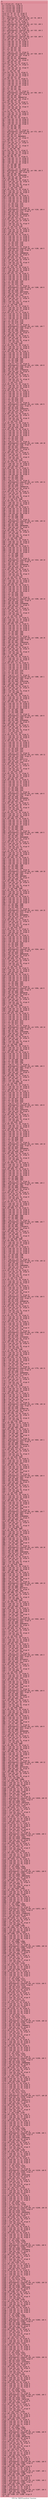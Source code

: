 digraph "CFG for 'MD5Transform' function" {
	label="CFG for 'MD5Transform' function";

	Node0x6000024263a0 [shape=record,color="#b70d28ff", style=filled, fillcolor="#b70d2870" fontname="Courier",label="{2:\l|  %3 = alloca ptr, align 8\l  %4 = alloca ptr, align 8\l  %5 = alloca i64, align 8\l  %6 = alloca i64, align 8\l  %7 = alloca i64, align 8\l  %8 = alloca i64, align 8\l  store ptr %0, ptr %3, align 8\l  store ptr %1, ptr %4, align 8\l  %9 = load ptr, ptr %3, align 8\l  %10 = getelementptr inbounds i64, ptr %9, i64 0\l  %11 = load i64, ptr %10, align 8\l  store i64 %11, ptr %5, align 8\l  %12 = load ptr, ptr %3, align 8\l  %13 = getelementptr inbounds i64, ptr %12, i64 1\l  %14 = load i64, ptr %13, align 8\l  store i64 %14, ptr %6, align 8\l  %15 = load ptr, ptr %3, align 8\l  %16 = getelementptr inbounds i64, ptr %15, i64 2\l  %17 = load i64, ptr %16, align 8\l  store i64 %17, ptr %7, align 8\l  %18 = load ptr, ptr %3, align 8\l  %19 = getelementptr inbounds i64, ptr %18, i64 3\l  %20 = load i64, ptr %19, align 8\l  store i64 %20, ptr %8, align 8\l  %21 = load i64, ptr %8, align 8\l  %22 = load i64, ptr %6, align 8\l  %23 = load i64, ptr %7, align 8\l  %24 = load i64, ptr %8, align 8\l  %25 = xor i64 %23, %24\l  %26 = and i64 %22, %25\l  %27 = xor i64 %21, %26\l  %28 = load ptr, ptr %4, align 8\l  %29 = getelementptr inbounds i64, ptr %28, i64 0\l  %30 = load i64, ptr %29, align 8\l  %31 = add i64 %27, %30\l  %32 = add i64 %31, 3614090360\l  %33 = load i64, ptr %5, align 8\l  %34 = add i64 %33, %32\l  store i64 %34, ptr %5, align 8\l  %35 = load i64, ptr %5, align 8\l  %36 = shl i64 %35, 7\l  %37 = load i64, ptr %5, align 8\l  %38 = lshr i64 %37, 25\l  %39 = or i64 %36, %38\l  store i64 %39, ptr %5, align 8\l  %40 = load i64, ptr %6, align 8\l  %41 = load i64, ptr %5, align 8\l  %42 = add i64 %41, %40\l  store i64 %42, ptr %5, align 8\l  %43 = load i64, ptr %7, align 8\l  %44 = load i64, ptr %5, align 8\l  %45 = load i64, ptr %6, align 8\l  %46 = load i64, ptr %7, align 8\l  %47 = xor i64 %45, %46\l  %48 = and i64 %44, %47\l  %49 = xor i64 %43, %48\l  %50 = load ptr, ptr %4, align 8\l  %51 = getelementptr inbounds i64, ptr %50, i64 1\l  %52 = load i64, ptr %51, align 8\l  %53 = add i64 %49, %52\l  %54 = add i64 %53, 3905402710\l  %55 = load i64, ptr %8, align 8\l  %56 = add i64 %55, %54\l  store i64 %56, ptr %8, align 8\l  %57 = load i64, ptr %8, align 8\l  %58 = shl i64 %57, 12\l  %59 = load i64, ptr %8, align 8\l  %60 = lshr i64 %59, 20\l  %61 = or i64 %58, %60\l  store i64 %61, ptr %8, align 8\l  %62 = load i64, ptr %5, align 8\l  %63 = load i64, ptr %8, align 8\l  %64 = add i64 %63, %62\l  store i64 %64, ptr %8, align 8\l  %65 = load i64, ptr %6, align 8\l  %66 = load i64, ptr %8, align 8\l  %67 = load i64, ptr %5, align 8\l  %68 = load i64, ptr %6, align 8\l  %69 = xor i64 %67, %68\l  %70 = and i64 %66, %69\l  %71 = xor i64 %65, %70\l  %72 = load ptr, ptr %4, align 8\l  %73 = getelementptr inbounds i64, ptr %72, i64 2\l  %74 = load i64, ptr %73, align 8\l  %75 = add i64 %71, %74\l  %76 = add i64 %75, 606105819\l  %77 = load i64, ptr %7, align 8\l  %78 = add i64 %77, %76\l  store i64 %78, ptr %7, align 8\l  %79 = load i64, ptr %7, align 8\l  %80 = shl i64 %79, 17\l  %81 = load i64, ptr %7, align 8\l  %82 = lshr i64 %81, 15\l  %83 = or i64 %80, %82\l  store i64 %83, ptr %7, align 8\l  %84 = load i64, ptr %8, align 8\l  %85 = load i64, ptr %7, align 8\l  %86 = add i64 %85, %84\l  store i64 %86, ptr %7, align 8\l  %87 = load i64, ptr %5, align 8\l  %88 = load i64, ptr %7, align 8\l  %89 = load i64, ptr %8, align 8\l  %90 = load i64, ptr %5, align 8\l  %91 = xor i64 %89, %90\l  %92 = and i64 %88, %91\l  %93 = xor i64 %87, %92\l  %94 = load ptr, ptr %4, align 8\l  %95 = getelementptr inbounds i64, ptr %94, i64 3\l  %96 = load i64, ptr %95, align 8\l  %97 = add i64 %93, %96\l  %98 = add i64 %97, 3250441966\l  %99 = load i64, ptr %6, align 8\l  %100 = add i64 %99, %98\l  store i64 %100, ptr %6, align 8\l  %101 = load i64, ptr %6, align 8\l  %102 = shl i64 %101, 22\l  %103 = load i64, ptr %6, align 8\l  %104 = lshr i64 %103, 10\l  %105 = or i64 %102, %104\l  store i64 %105, ptr %6, align 8\l  %106 = load i64, ptr %7, align 8\l  %107 = load i64, ptr %6, align 8\l  %108 = add i64 %107, %106\l  store i64 %108, ptr %6, align 8\l  %109 = load i64, ptr %8, align 8\l  %110 = load i64, ptr %6, align 8\l  %111 = load i64, ptr %7, align 8\l  %112 = load i64, ptr %8, align 8\l  %113 = xor i64 %111, %112\l  %114 = and i64 %110, %113\l  %115 = xor i64 %109, %114\l  %116 = load ptr, ptr %4, align 8\l  %117 = getelementptr inbounds i64, ptr %116, i64 4\l  %118 = load i64, ptr %117, align 8\l  %119 = add i64 %115, %118\l  %120 = add i64 %119, 4118548399\l  %121 = load i64, ptr %5, align 8\l  %122 = add i64 %121, %120\l  store i64 %122, ptr %5, align 8\l  %123 = load i64, ptr %5, align 8\l  %124 = shl i64 %123, 7\l  %125 = load i64, ptr %5, align 8\l  %126 = lshr i64 %125, 25\l  %127 = or i64 %124, %126\l  store i64 %127, ptr %5, align 8\l  %128 = load i64, ptr %6, align 8\l  %129 = load i64, ptr %5, align 8\l  %130 = add i64 %129, %128\l  store i64 %130, ptr %5, align 8\l  %131 = load i64, ptr %7, align 8\l  %132 = load i64, ptr %5, align 8\l  %133 = load i64, ptr %6, align 8\l  %134 = load i64, ptr %7, align 8\l  %135 = xor i64 %133, %134\l  %136 = and i64 %132, %135\l  %137 = xor i64 %131, %136\l  %138 = load ptr, ptr %4, align 8\l  %139 = getelementptr inbounds i64, ptr %138, i64 5\l  %140 = load i64, ptr %139, align 8\l  %141 = add i64 %137, %140\l  %142 = add i64 %141, 1200080426\l  %143 = load i64, ptr %8, align 8\l  %144 = add i64 %143, %142\l  store i64 %144, ptr %8, align 8\l  %145 = load i64, ptr %8, align 8\l  %146 = shl i64 %145, 12\l  %147 = load i64, ptr %8, align 8\l  %148 = lshr i64 %147, 20\l  %149 = or i64 %146, %148\l  store i64 %149, ptr %8, align 8\l  %150 = load i64, ptr %5, align 8\l  %151 = load i64, ptr %8, align 8\l  %152 = add i64 %151, %150\l  store i64 %152, ptr %8, align 8\l  %153 = load i64, ptr %6, align 8\l  %154 = load i64, ptr %8, align 8\l  %155 = load i64, ptr %5, align 8\l  %156 = load i64, ptr %6, align 8\l  %157 = xor i64 %155, %156\l  %158 = and i64 %154, %157\l  %159 = xor i64 %153, %158\l  %160 = load ptr, ptr %4, align 8\l  %161 = getelementptr inbounds i64, ptr %160, i64 6\l  %162 = load i64, ptr %161, align 8\l  %163 = add i64 %159, %162\l  %164 = add i64 %163, 2821735955\l  %165 = load i64, ptr %7, align 8\l  %166 = add i64 %165, %164\l  store i64 %166, ptr %7, align 8\l  %167 = load i64, ptr %7, align 8\l  %168 = shl i64 %167, 17\l  %169 = load i64, ptr %7, align 8\l  %170 = lshr i64 %169, 15\l  %171 = or i64 %168, %170\l  store i64 %171, ptr %7, align 8\l  %172 = load i64, ptr %8, align 8\l  %173 = load i64, ptr %7, align 8\l  %174 = add i64 %173, %172\l  store i64 %174, ptr %7, align 8\l  %175 = load i64, ptr %5, align 8\l  %176 = load i64, ptr %7, align 8\l  %177 = load i64, ptr %8, align 8\l  %178 = load i64, ptr %5, align 8\l  %179 = xor i64 %177, %178\l  %180 = and i64 %176, %179\l  %181 = xor i64 %175, %180\l  %182 = load ptr, ptr %4, align 8\l  %183 = getelementptr inbounds i64, ptr %182, i64 7\l  %184 = load i64, ptr %183, align 8\l  %185 = add i64 %181, %184\l  %186 = add i64 %185, 4249261313\l  %187 = load i64, ptr %6, align 8\l  %188 = add i64 %187, %186\l  store i64 %188, ptr %6, align 8\l  %189 = load i64, ptr %6, align 8\l  %190 = shl i64 %189, 22\l  %191 = load i64, ptr %6, align 8\l  %192 = lshr i64 %191, 10\l  %193 = or i64 %190, %192\l  store i64 %193, ptr %6, align 8\l  %194 = load i64, ptr %7, align 8\l  %195 = load i64, ptr %6, align 8\l  %196 = add i64 %195, %194\l  store i64 %196, ptr %6, align 8\l  %197 = load i64, ptr %8, align 8\l  %198 = load i64, ptr %6, align 8\l  %199 = load i64, ptr %7, align 8\l  %200 = load i64, ptr %8, align 8\l  %201 = xor i64 %199, %200\l  %202 = and i64 %198, %201\l  %203 = xor i64 %197, %202\l  %204 = load ptr, ptr %4, align 8\l  %205 = getelementptr inbounds i64, ptr %204, i64 8\l  %206 = load i64, ptr %205, align 8\l  %207 = add i64 %203, %206\l  %208 = add i64 %207, 1770035416\l  %209 = load i64, ptr %5, align 8\l  %210 = add i64 %209, %208\l  store i64 %210, ptr %5, align 8\l  %211 = load i64, ptr %5, align 8\l  %212 = shl i64 %211, 7\l  %213 = load i64, ptr %5, align 8\l  %214 = lshr i64 %213, 25\l  %215 = or i64 %212, %214\l  store i64 %215, ptr %5, align 8\l  %216 = load i64, ptr %6, align 8\l  %217 = load i64, ptr %5, align 8\l  %218 = add i64 %217, %216\l  store i64 %218, ptr %5, align 8\l  %219 = load i64, ptr %7, align 8\l  %220 = load i64, ptr %5, align 8\l  %221 = load i64, ptr %6, align 8\l  %222 = load i64, ptr %7, align 8\l  %223 = xor i64 %221, %222\l  %224 = and i64 %220, %223\l  %225 = xor i64 %219, %224\l  %226 = load ptr, ptr %4, align 8\l  %227 = getelementptr inbounds i64, ptr %226, i64 9\l  %228 = load i64, ptr %227, align 8\l  %229 = add i64 %225, %228\l  %230 = add i64 %229, 2336552879\l  %231 = load i64, ptr %8, align 8\l  %232 = add i64 %231, %230\l  store i64 %232, ptr %8, align 8\l  %233 = load i64, ptr %8, align 8\l  %234 = shl i64 %233, 12\l  %235 = load i64, ptr %8, align 8\l  %236 = lshr i64 %235, 20\l  %237 = or i64 %234, %236\l  store i64 %237, ptr %8, align 8\l  %238 = load i64, ptr %5, align 8\l  %239 = load i64, ptr %8, align 8\l  %240 = add i64 %239, %238\l  store i64 %240, ptr %8, align 8\l  %241 = load i64, ptr %6, align 8\l  %242 = load i64, ptr %8, align 8\l  %243 = load i64, ptr %5, align 8\l  %244 = load i64, ptr %6, align 8\l  %245 = xor i64 %243, %244\l  %246 = and i64 %242, %245\l  %247 = xor i64 %241, %246\l  %248 = load ptr, ptr %4, align 8\l  %249 = getelementptr inbounds i64, ptr %248, i64 10\l  %250 = load i64, ptr %249, align 8\l  %251 = add i64 %247, %250\l  %252 = add i64 %251, 4294925233\l  %253 = load i64, ptr %7, align 8\l  %254 = add i64 %253, %252\l  store i64 %254, ptr %7, align 8\l  %255 = load i64, ptr %7, align 8\l  %256 = shl i64 %255, 17\l  %257 = load i64, ptr %7, align 8\l  %258 = lshr i64 %257, 15\l  %259 = or i64 %256, %258\l  store i64 %259, ptr %7, align 8\l  %260 = load i64, ptr %8, align 8\l  %261 = load i64, ptr %7, align 8\l  %262 = add i64 %261, %260\l  store i64 %262, ptr %7, align 8\l  %263 = load i64, ptr %5, align 8\l  %264 = load i64, ptr %7, align 8\l  %265 = load i64, ptr %8, align 8\l  %266 = load i64, ptr %5, align 8\l  %267 = xor i64 %265, %266\l  %268 = and i64 %264, %267\l  %269 = xor i64 %263, %268\l  %270 = load ptr, ptr %4, align 8\l  %271 = getelementptr inbounds i64, ptr %270, i64 11\l  %272 = load i64, ptr %271, align 8\l  %273 = add i64 %269, %272\l  %274 = add i64 %273, 2304563134\l  %275 = load i64, ptr %6, align 8\l  %276 = add i64 %275, %274\l  store i64 %276, ptr %6, align 8\l  %277 = load i64, ptr %6, align 8\l  %278 = shl i64 %277, 22\l  %279 = load i64, ptr %6, align 8\l  %280 = lshr i64 %279, 10\l  %281 = or i64 %278, %280\l  store i64 %281, ptr %6, align 8\l  %282 = load i64, ptr %7, align 8\l  %283 = load i64, ptr %6, align 8\l  %284 = add i64 %283, %282\l  store i64 %284, ptr %6, align 8\l  %285 = load i64, ptr %8, align 8\l  %286 = load i64, ptr %6, align 8\l  %287 = load i64, ptr %7, align 8\l  %288 = load i64, ptr %8, align 8\l  %289 = xor i64 %287, %288\l  %290 = and i64 %286, %289\l  %291 = xor i64 %285, %290\l  %292 = load ptr, ptr %4, align 8\l  %293 = getelementptr inbounds i64, ptr %292, i64 12\l  %294 = load i64, ptr %293, align 8\l  %295 = add i64 %291, %294\l  %296 = add i64 %295, 1804603682\l  %297 = load i64, ptr %5, align 8\l  %298 = add i64 %297, %296\l  store i64 %298, ptr %5, align 8\l  %299 = load i64, ptr %5, align 8\l  %300 = shl i64 %299, 7\l  %301 = load i64, ptr %5, align 8\l  %302 = lshr i64 %301, 25\l  %303 = or i64 %300, %302\l  store i64 %303, ptr %5, align 8\l  %304 = load i64, ptr %6, align 8\l  %305 = load i64, ptr %5, align 8\l  %306 = add i64 %305, %304\l  store i64 %306, ptr %5, align 8\l  %307 = load i64, ptr %7, align 8\l  %308 = load i64, ptr %5, align 8\l  %309 = load i64, ptr %6, align 8\l  %310 = load i64, ptr %7, align 8\l  %311 = xor i64 %309, %310\l  %312 = and i64 %308, %311\l  %313 = xor i64 %307, %312\l  %314 = load ptr, ptr %4, align 8\l  %315 = getelementptr inbounds i64, ptr %314, i64 13\l  %316 = load i64, ptr %315, align 8\l  %317 = add i64 %313, %316\l  %318 = add i64 %317, 4254626195\l  %319 = load i64, ptr %8, align 8\l  %320 = add i64 %319, %318\l  store i64 %320, ptr %8, align 8\l  %321 = load i64, ptr %8, align 8\l  %322 = shl i64 %321, 12\l  %323 = load i64, ptr %8, align 8\l  %324 = lshr i64 %323, 20\l  %325 = or i64 %322, %324\l  store i64 %325, ptr %8, align 8\l  %326 = load i64, ptr %5, align 8\l  %327 = load i64, ptr %8, align 8\l  %328 = add i64 %327, %326\l  store i64 %328, ptr %8, align 8\l  %329 = load i64, ptr %6, align 8\l  %330 = load i64, ptr %8, align 8\l  %331 = load i64, ptr %5, align 8\l  %332 = load i64, ptr %6, align 8\l  %333 = xor i64 %331, %332\l  %334 = and i64 %330, %333\l  %335 = xor i64 %329, %334\l  %336 = load ptr, ptr %4, align 8\l  %337 = getelementptr inbounds i64, ptr %336, i64 14\l  %338 = load i64, ptr %337, align 8\l  %339 = add i64 %335, %338\l  %340 = add i64 %339, 2792965006\l  %341 = load i64, ptr %7, align 8\l  %342 = add i64 %341, %340\l  store i64 %342, ptr %7, align 8\l  %343 = load i64, ptr %7, align 8\l  %344 = shl i64 %343, 17\l  %345 = load i64, ptr %7, align 8\l  %346 = lshr i64 %345, 15\l  %347 = or i64 %344, %346\l  store i64 %347, ptr %7, align 8\l  %348 = load i64, ptr %8, align 8\l  %349 = load i64, ptr %7, align 8\l  %350 = add i64 %349, %348\l  store i64 %350, ptr %7, align 8\l  %351 = load i64, ptr %5, align 8\l  %352 = load i64, ptr %7, align 8\l  %353 = load i64, ptr %8, align 8\l  %354 = load i64, ptr %5, align 8\l  %355 = xor i64 %353, %354\l  %356 = and i64 %352, %355\l  %357 = xor i64 %351, %356\l  %358 = load ptr, ptr %4, align 8\l  %359 = getelementptr inbounds i64, ptr %358, i64 15\l  %360 = load i64, ptr %359, align 8\l  %361 = add i64 %357, %360\l  %362 = add i64 %361, 1236535329\l  %363 = load i64, ptr %6, align 8\l  %364 = add i64 %363, %362\l  store i64 %364, ptr %6, align 8\l  %365 = load i64, ptr %6, align 8\l  %366 = shl i64 %365, 22\l  %367 = load i64, ptr %6, align 8\l  %368 = lshr i64 %367, 10\l  %369 = or i64 %366, %368\l  store i64 %369, ptr %6, align 8\l  %370 = load i64, ptr %7, align 8\l  %371 = load i64, ptr %6, align 8\l  %372 = add i64 %371, %370\l  store i64 %372, ptr %6, align 8\l  %373 = load i64, ptr %7, align 8\l  %374 = load i64, ptr %8, align 8\l  %375 = load i64, ptr %6, align 8\l  %376 = load i64, ptr %7, align 8\l  %377 = xor i64 %375, %376\l  %378 = and i64 %374, %377\l  %379 = xor i64 %373, %378\l  %380 = load ptr, ptr %4, align 8\l  %381 = getelementptr inbounds i64, ptr %380, i64 1\l  %382 = load i64, ptr %381, align 8\l  %383 = add i64 %379, %382\l  %384 = add i64 %383, 4129170786\l  %385 = load i64, ptr %5, align 8\l  %386 = add i64 %385, %384\l  store i64 %386, ptr %5, align 8\l  %387 = load i64, ptr %5, align 8\l  %388 = shl i64 %387, 5\l  %389 = load i64, ptr %5, align 8\l  %390 = lshr i64 %389, 27\l  %391 = or i64 %388, %390\l  store i64 %391, ptr %5, align 8\l  %392 = load i64, ptr %6, align 8\l  %393 = load i64, ptr %5, align 8\l  %394 = add i64 %393, %392\l  store i64 %394, ptr %5, align 8\l  %395 = load i64, ptr %6, align 8\l  %396 = load i64, ptr %7, align 8\l  %397 = load i64, ptr %5, align 8\l  %398 = load i64, ptr %6, align 8\l  %399 = xor i64 %397, %398\l  %400 = and i64 %396, %399\l  %401 = xor i64 %395, %400\l  %402 = load ptr, ptr %4, align 8\l  %403 = getelementptr inbounds i64, ptr %402, i64 6\l  %404 = load i64, ptr %403, align 8\l  %405 = add i64 %401, %404\l  %406 = add i64 %405, 3225465664\l  %407 = load i64, ptr %8, align 8\l  %408 = add i64 %407, %406\l  store i64 %408, ptr %8, align 8\l  %409 = load i64, ptr %8, align 8\l  %410 = shl i64 %409, 9\l  %411 = load i64, ptr %8, align 8\l  %412 = lshr i64 %411, 23\l  %413 = or i64 %410, %412\l  store i64 %413, ptr %8, align 8\l  %414 = load i64, ptr %5, align 8\l  %415 = load i64, ptr %8, align 8\l  %416 = add i64 %415, %414\l  store i64 %416, ptr %8, align 8\l  %417 = load i64, ptr %5, align 8\l  %418 = load i64, ptr %6, align 8\l  %419 = load i64, ptr %8, align 8\l  %420 = load i64, ptr %5, align 8\l  %421 = xor i64 %419, %420\l  %422 = and i64 %418, %421\l  %423 = xor i64 %417, %422\l  %424 = load ptr, ptr %4, align 8\l  %425 = getelementptr inbounds i64, ptr %424, i64 11\l  %426 = load i64, ptr %425, align 8\l  %427 = add i64 %423, %426\l  %428 = add i64 %427, 643717713\l  %429 = load i64, ptr %7, align 8\l  %430 = add i64 %429, %428\l  store i64 %430, ptr %7, align 8\l  %431 = load i64, ptr %7, align 8\l  %432 = shl i64 %431, 14\l  %433 = load i64, ptr %7, align 8\l  %434 = lshr i64 %433, 18\l  %435 = or i64 %432, %434\l  store i64 %435, ptr %7, align 8\l  %436 = load i64, ptr %8, align 8\l  %437 = load i64, ptr %7, align 8\l  %438 = add i64 %437, %436\l  store i64 %438, ptr %7, align 8\l  %439 = load i64, ptr %8, align 8\l  %440 = load i64, ptr %5, align 8\l  %441 = load i64, ptr %7, align 8\l  %442 = load i64, ptr %8, align 8\l  %443 = xor i64 %441, %442\l  %444 = and i64 %440, %443\l  %445 = xor i64 %439, %444\l  %446 = load ptr, ptr %4, align 8\l  %447 = getelementptr inbounds i64, ptr %446, i64 0\l  %448 = load i64, ptr %447, align 8\l  %449 = add i64 %445, %448\l  %450 = add i64 %449, 3921069994\l  %451 = load i64, ptr %6, align 8\l  %452 = add i64 %451, %450\l  store i64 %452, ptr %6, align 8\l  %453 = load i64, ptr %6, align 8\l  %454 = shl i64 %453, 20\l  %455 = load i64, ptr %6, align 8\l  %456 = lshr i64 %455, 12\l  %457 = or i64 %454, %456\l  store i64 %457, ptr %6, align 8\l  %458 = load i64, ptr %7, align 8\l  %459 = load i64, ptr %6, align 8\l  %460 = add i64 %459, %458\l  store i64 %460, ptr %6, align 8\l  %461 = load i64, ptr %7, align 8\l  %462 = load i64, ptr %8, align 8\l  %463 = load i64, ptr %6, align 8\l  %464 = load i64, ptr %7, align 8\l  %465 = xor i64 %463, %464\l  %466 = and i64 %462, %465\l  %467 = xor i64 %461, %466\l  %468 = load ptr, ptr %4, align 8\l  %469 = getelementptr inbounds i64, ptr %468, i64 5\l  %470 = load i64, ptr %469, align 8\l  %471 = add i64 %467, %470\l  %472 = add i64 %471, 3593408605\l  %473 = load i64, ptr %5, align 8\l  %474 = add i64 %473, %472\l  store i64 %474, ptr %5, align 8\l  %475 = load i64, ptr %5, align 8\l  %476 = shl i64 %475, 5\l  %477 = load i64, ptr %5, align 8\l  %478 = lshr i64 %477, 27\l  %479 = or i64 %476, %478\l  store i64 %479, ptr %5, align 8\l  %480 = load i64, ptr %6, align 8\l  %481 = load i64, ptr %5, align 8\l  %482 = add i64 %481, %480\l  store i64 %482, ptr %5, align 8\l  %483 = load i64, ptr %6, align 8\l  %484 = load i64, ptr %7, align 8\l  %485 = load i64, ptr %5, align 8\l  %486 = load i64, ptr %6, align 8\l  %487 = xor i64 %485, %486\l  %488 = and i64 %484, %487\l  %489 = xor i64 %483, %488\l  %490 = load ptr, ptr %4, align 8\l  %491 = getelementptr inbounds i64, ptr %490, i64 10\l  %492 = load i64, ptr %491, align 8\l  %493 = add i64 %489, %492\l  %494 = add i64 %493, 38016083\l  %495 = load i64, ptr %8, align 8\l  %496 = add i64 %495, %494\l  store i64 %496, ptr %8, align 8\l  %497 = load i64, ptr %8, align 8\l  %498 = shl i64 %497, 9\l  %499 = load i64, ptr %8, align 8\l  %500 = lshr i64 %499, 23\l  %501 = or i64 %498, %500\l  store i64 %501, ptr %8, align 8\l  %502 = load i64, ptr %5, align 8\l  %503 = load i64, ptr %8, align 8\l  %504 = add i64 %503, %502\l  store i64 %504, ptr %8, align 8\l  %505 = load i64, ptr %5, align 8\l  %506 = load i64, ptr %6, align 8\l  %507 = load i64, ptr %8, align 8\l  %508 = load i64, ptr %5, align 8\l  %509 = xor i64 %507, %508\l  %510 = and i64 %506, %509\l  %511 = xor i64 %505, %510\l  %512 = load ptr, ptr %4, align 8\l  %513 = getelementptr inbounds i64, ptr %512, i64 15\l  %514 = load i64, ptr %513, align 8\l  %515 = add i64 %511, %514\l  %516 = add i64 %515, 3634488961\l  %517 = load i64, ptr %7, align 8\l  %518 = add i64 %517, %516\l  store i64 %518, ptr %7, align 8\l  %519 = load i64, ptr %7, align 8\l  %520 = shl i64 %519, 14\l  %521 = load i64, ptr %7, align 8\l  %522 = lshr i64 %521, 18\l  %523 = or i64 %520, %522\l  store i64 %523, ptr %7, align 8\l  %524 = load i64, ptr %8, align 8\l  %525 = load i64, ptr %7, align 8\l  %526 = add i64 %525, %524\l  store i64 %526, ptr %7, align 8\l  %527 = load i64, ptr %8, align 8\l  %528 = load i64, ptr %5, align 8\l  %529 = load i64, ptr %7, align 8\l  %530 = load i64, ptr %8, align 8\l  %531 = xor i64 %529, %530\l  %532 = and i64 %528, %531\l  %533 = xor i64 %527, %532\l  %534 = load ptr, ptr %4, align 8\l  %535 = getelementptr inbounds i64, ptr %534, i64 4\l  %536 = load i64, ptr %535, align 8\l  %537 = add i64 %533, %536\l  %538 = add i64 %537, 3889429448\l  %539 = load i64, ptr %6, align 8\l  %540 = add i64 %539, %538\l  store i64 %540, ptr %6, align 8\l  %541 = load i64, ptr %6, align 8\l  %542 = shl i64 %541, 20\l  %543 = load i64, ptr %6, align 8\l  %544 = lshr i64 %543, 12\l  %545 = or i64 %542, %544\l  store i64 %545, ptr %6, align 8\l  %546 = load i64, ptr %7, align 8\l  %547 = load i64, ptr %6, align 8\l  %548 = add i64 %547, %546\l  store i64 %548, ptr %6, align 8\l  %549 = load i64, ptr %7, align 8\l  %550 = load i64, ptr %8, align 8\l  %551 = load i64, ptr %6, align 8\l  %552 = load i64, ptr %7, align 8\l  %553 = xor i64 %551, %552\l  %554 = and i64 %550, %553\l  %555 = xor i64 %549, %554\l  %556 = load ptr, ptr %4, align 8\l  %557 = getelementptr inbounds i64, ptr %556, i64 9\l  %558 = load i64, ptr %557, align 8\l  %559 = add i64 %555, %558\l  %560 = add i64 %559, 568446438\l  %561 = load i64, ptr %5, align 8\l  %562 = add i64 %561, %560\l  store i64 %562, ptr %5, align 8\l  %563 = load i64, ptr %5, align 8\l  %564 = shl i64 %563, 5\l  %565 = load i64, ptr %5, align 8\l  %566 = lshr i64 %565, 27\l  %567 = or i64 %564, %566\l  store i64 %567, ptr %5, align 8\l  %568 = load i64, ptr %6, align 8\l  %569 = load i64, ptr %5, align 8\l  %570 = add i64 %569, %568\l  store i64 %570, ptr %5, align 8\l  %571 = load i64, ptr %6, align 8\l  %572 = load i64, ptr %7, align 8\l  %573 = load i64, ptr %5, align 8\l  %574 = load i64, ptr %6, align 8\l  %575 = xor i64 %573, %574\l  %576 = and i64 %572, %575\l  %577 = xor i64 %571, %576\l  %578 = load ptr, ptr %4, align 8\l  %579 = getelementptr inbounds i64, ptr %578, i64 14\l  %580 = load i64, ptr %579, align 8\l  %581 = add i64 %577, %580\l  %582 = add i64 %581, 3275163606\l  %583 = load i64, ptr %8, align 8\l  %584 = add i64 %583, %582\l  store i64 %584, ptr %8, align 8\l  %585 = load i64, ptr %8, align 8\l  %586 = shl i64 %585, 9\l  %587 = load i64, ptr %8, align 8\l  %588 = lshr i64 %587, 23\l  %589 = or i64 %586, %588\l  store i64 %589, ptr %8, align 8\l  %590 = load i64, ptr %5, align 8\l  %591 = load i64, ptr %8, align 8\l  %592 = add i64 %591, %590\l  store i64 %592, ptr %8, align 8\l  %593 = load i64, ptr %5, align 8\l  %594 = load i64, ptr %6, align 8\l  %595 = load i64, ptr %8, align 8\l  %596 = load i64, ptr %5, align 8\l  %597 = xor i64 %595, %596\l  %598 = and i64 %594, %597\l  %599 = xor i64 %593, %598\l  %600 = load ptr, ptr %4, align 8\l  %601 = getelementptr inbounds i64, ptr %600, i64 3\l  %602 = load i64, ptr %601, align 8\l  %603 = add i64 %599, %602\l  %604 = add i64 %603, 4107603335\l  %605 = load i64, ptr %7, align 8\l  %606 = add i64 %605, %604\l  store i64 %606, ptr %7, align 8\l  %607 = load i64, ptr %7, align 8\l  %608 = shl i64 %607, 14\l  %609 = load i64, ptr %7, align 8\l  %610 = lshr i64 %609, 18\l  %611 = or i64 %608, %610\l  store i64 %611, ptr %7, align 8\l  %612 = load i64, ptr %8, align 8\l  %613 = load i64, ptr %7, align 8\l  %614 = add i64 %613, %612\l  store i64 %614, ptr %7, align 8\l  %615 = load i64, ptr %8, align 8\l  %616 = load i64, ptr %5, align 8\l  %617 = load i64, ptr %7, align 8\l  %618 = load i64, ptr %8, align 8\l  %619 = xor i64 %617, %618\l  %620 = and i64 %616, %619\l  %621 = xor i64 %615, %620\l  %622 = load ptr, ptr %4, align 8\l  %623 = getelementptr inbounds i64, ptr %622, i64 8\l  %624 = load i64, ptr %623, align 8\l  %625 = add i64 %621, %624\l  %626 = add i64 %625, 1163531501\l  %627 = load i64, ptr %6, align 8\l  %628 = add i64 %627, %626\l  store i64 %628, ptr %6, align 8\l  %629 = load i64, ptr %6, align 8\l  %630 = shl i64 %629, 20\l  %631 = load i64, ptr %6, align 8\l  %632 = lshr i64 %631, 12\l  %633 = or i64 %630, %632\l  store i64 %633, ptr %6, align 8\l  %634 = load i64, ptr %7, align 8\l  %635 = load i64, ptr %6, align 8\l  %636 = add i64 %635, %634\l  store i64 %636, ptr %6, align 8\l  %637 = load i64, ptr %7, align 8\l  %638 = load i64, ptr %8, align 8\l  %639 = load i64, ptr %6, align 8\l  %640 = load i64, ptr %7, align 8\l  %641 = xor i64 %639, %640\l  %642 = and i64 %638, %641\l  %643 = xor i64 %637, %642\l  %644 = load ptr, ptr %4, align 8\l  %645 = getelementptr inbounds i64, ptr %644, i64 13\l  %646 = load i64, ptr %645, align 8\l  %647 = add i64 %643, %646\l  %648 = add i64 %647, 2850285829\l  %649 = load i64, ptr %5, align 8\l  %650 = add i64 %649, %648\l  store i64 %650, ptr %5, align 8\l  %651 = load i64, ptr %5, align 8\l  %652 = shl i64 %651, 5\l  %653 = load i64, ptr %5, align 8\l  %654 = lshr i64 %653, 27\l  %655 = or i64 %652, %654\l  store i64 %655, ptr %5, align 8\l  %656 = load i64, ptr %6, align 8\l  %657 = load i64, ptr %5, align 8\l  %658 = add i64 %657, %656\l  store i64 %658, ptr %5, align 8\l  %659 = load i64, ptr %6, align 8\l  %660 = load i64, ptr %7, align 8\l  %661 = load i64, ptr %5, align 8\l  %662 = load i64, ptr %6, align 8\l  %663 = xor i64 %661, %662\l  %664 = and i64 %660, %663\l  %665 = xor i64 %659, %664\l  %666 = load ptr, ptr %4, align 8\l  %667 = getelementptr inbounds i64, ptr %666, i64 2\l  %668 = load i64, ptr %667, align 8\l  %669 = add i64 %665, %668\l  %670 = add i64 %669, 4243563512\l  %671 = load i64, ptr %8, align 8\l  %672 = add i64 %671, %670\l  store i64 %672, ptr %8, align 8\l  %673 = load i64, ptr %8, align 8\l  %674 = shl i64 %673, 9\l  %675 = load i64, ptr %8, align 8\l  %676 = lshr i64 %675, 23\l  %677 = or i64 %674, %676\l  store i64 %677, ptr %8, align 8\l  %678 = load i64, ptr %5, align 8\l  %679 = load i64, ptr %8, align 8\l  %680 = add i64 %679, %678\l  store i64 %680, ptr %8, align 8\l  %681 = load i64, ptr %5, align 8\l  %682 = load i64, ptr %6, align 8\l  %683 = load i64, ptr %8, align 8\l  %684 = load i64, ptr %5, align 8\l  %685 = xor i64 %683, %684\l  %686 = and i64 %682, %685\l  %687 = xor i64 %681, %686\l  %688 = load ptr, ptr %4, align 8\l  %689 = getelementptr inbounds i64, ptr %688, i64 7\l  %690 = load i64, ptr %689, align 8\l  %691 = add i64 %687, %690\l  %692 = add i64 %691, 1735328473\l  %693 = load i64, ptr %7, align 8\l  %694 = add i64 %693, %692\l  store i64 %694, ptr %7, align 8\l  %695 = load i64, ptr %7, align 8\l  %696 = shl i64 %695, 14\l  %697 = load i64, ptr %7, align 8\l  %698 = lshr i64 %697, 18\l  %699 = or i64 %696, %698\l  store i64 %699, ptr %7, align 8\l  %700 = load i64, ptr %8, align 8\l  %701 = load i64, ptr %7, align 8\l  %702 = add i64 %701, %700\l  store i64 %702, ptr %7, align 8\l  %703 = load i64, ptr %8, align 8\l  %704 = load i64, ptr %5, align 8\l  %705 = load i64, ptr %7, align 8\l  %706 = load i64, ptr %8, align 8\l  %707 = xor i64 %705, %706\l  %708 = and i64 %704, %707\l  %709 = xor i64 %703, %708\l  %710 = load ptr, ptr %4, align 8\l  %711 = getelementptr inbounds i64, ptr %710, i64 12\l  %712 = load i64, ptr %711, align 8\l  %713 = add i64 %709, %712\l  %714 = add i64 %713, 2368359562\l  %715 = load i64, ptr %6, align 8\l  %716 = add i64 %715, %714\l  store i64 %716, ptr %6, align 8\l  %717 = load i64, ptr %6, align 8\l  %718 = shl i64 %717, 20\l  %719 = load i64, ptr %6, align 8\l  %720 = lshr i64 %719, 12\l  %721 = or i64 %718, %720\l  store i64 %721, ptr %6, align 8\l  %722 = load i64, ptr %7, align 8\l  %723 = load i64, ptr %6, align 8\l  %724 = add i64 %723, %722\l  store i64 %724, ptr %6, align 8\l  %725 = load i64, ptr %6, align 8\l  %726 = load i64, ptr %7, align 8\l  %727 = xor i64 %725, %726\l  %728 = load i64, ptr %8, align 8\l  %729 = xor i64 %727, %728\l  %730 = load ptr, ptr %4, align 8\l  %731 = getelementptr inbounds i64, ptr %730, i64 5\l  %732 = load i64, ptr %731, align 8\l  %733 = add i64 %729, %732\l  %734 = add i64 %733, 4294588738\l  %735 = load i64, ptr %5, align 8\l  %736 = add i64 %735, %734\l  store i64 %736, ptr %5, align 8\l  %737 = load i64, ptr %5, align 8\l  %738 = shl i64 %737, 4\l  %739 = load i64, ptr %5, align 8\l  %740 = lshr i64 %739, 28\l  %741 = or i64 %738, %740\l  store i64 %741, ptr %5, align 8\l  %742 = load i64, ptr %6, align 8\l  %743 = load i64, ptr %5, align 8\l  %744 = add i64 %743, %742\l  store i64 %744, ptr %5, align 8\l  %745 = load i64, ptr %5, align 8\l  %746 = load i64, ptr %6, align 8\l  %747 = xor i64 %745, %746\l  %748 = load i64, ptr %7, align 8\l  %749 = xor i64 %747, %748\l  %750 = load ptr, ptr %4, align 8\l  %751 = getelementptr inbounds i64, ptr %750, i64 8\l  %752 = load i64, ptr %751, align 8\l  %753 = add i64 %749, %752\l  %754 = add i64 %753, 2272392833\l  %755 = load i64, ptr %8, align 8\l  %756 = add i64 %755, %754\l  store i64 %756, ptr %8, align 8\l  %757 = load i64, ptr %8, align 8\l  %758 = shl i64 %757, 11\l  %759 = load i64, ptr %8, align 8\l  %760 = lshr i64 %759, 21\l  %761 = or i64 %758, %760\l  store i64 %761, ptr %8, align 8\l  %762 = load i64, ptr %5, align 8\l  %763 = load i64, ptr %8, align 8\l  %764 = add i64 %763, %762\l  store i64 %764, ptr %8, align 8\l  %765 = load i64, ptr %8, align 8\l  %766 = load i64, ptr %5, align 8\l  %767 = xor i64 %765, %766\l  %768 = load i64, ptr %6, align 8\l  %769 = xor i64 %767, %768\l  %770 = load ptr, ptr %4, align 8\l  %771 = getelementptr inbounds i64, ptr %770, i64 11\l  %772 = load i64, ptr %771, align 8\l  %773 = add i64 %769, %772\l  %774 = add i64 %773, 1839030562\l  %775 = load i64, ptr %7, align 8\l  %776 = add i64 %775, %774\l  store i64 %776, ptr %7, align 8\l  %777 = load i64, ptr %7, align 8\l  %778 = shl i64 %777, 16\l  %779 = load i64, ptr %7, align 8\l  %780 = lshr i64 %779, 16\l  %781 = or i64 %778, %780\l  store i64 %781, ptr %7, align 8\l  %782 = load i64, ptr %8, align 8\l  %783 = load i64, ptr %7, align 8\l  %784 = add i64 %783, %782\l  store i64 %784, ptr %7, align 8\l  %785 = load i64, ptr %7, align 8\l  %786 = load i64, ptr %8, align 8\l  %787 = xor i64 %785, %786\l  %788 = load i64, ptr %5, align 8\l  %789 = xor i64 %787, %788\l  %790 = load ptr, ptr %4, align 8\l  %791 = getelementptr inbounds i64, ptr %790, i64 14\l  %792 = load i64, ptr %791, align 8\l  %793 = add i64 %789, %792\l  %794 = add i64 %793, 4259657740\l  %795 = load i64, ptr %6, align 8\l  %796 = add i64 %795, %794\l  store i64 %796, ptr %6, align 8\l  %797 = load i64, ptr %6, align 8\l  %798 = shl i64 %797, 23\l  %799 = load i64, ptr %6, align 8\l  %800 = lshr i64 %799, 9\l  %801 = or i64 %798, %800\l  store i64 %801, ptr %6, align 8\l  %802 = load i64, ptr %7, align 8\l  %803 = load i64, ptr %6, align 8\l  %804 = add i64 %803, %802\l  store i64 %804, ptr %6, align 8\l  %805 = load i64, ptr %6, align 8\l  %806 = load i64, ptr %7, align 8\l  %807 = xor i64 %805, %806\l  %808 = load i64, ptr %8, align 8\l  %809 = xor i64 %807, %808\l  %810 = load ptr, ptr %4, align 8\l  %811 = getelementptr inbounds i64, ptr %810, i64 1\l  %812 = load i64, ptr %811, align 8\l  %813 = add i64 %809, %812\l  %814 = add i64 %813, 2763975236\l  %815 = load i64, ptr %5, align 8\l  %816 = add i64 %815, %814\l  store i64 %816, ptr %5, align 8\l  %817 = load i64, ptr %5, align 8\l  %818 = shl i64 %817, 4\l  %819 = load i64, ptr %5, align 8\l  %820 = lshr i64 %819, 28\l  %821 = or i64 %818, %820\l  store i64 %821, ptr %5, align 8\l  %822 = load i64, ptr %6, align 8\l  %823 = load i64, ptr %5, align 8\l  %824 = add i64 %823, %822\l  store i64 %824, ptr %5, align 8\l  %825 = load i64, ptr %5, align 8\l  %826 = load i64, ptr %6, align 8\l  %827 = xor i64 %825, %826\l  %828 = load i64, ptr %7, align 8\l  %829 = xor i64 %827, %828\l  %830 = load ptr, ptr %4, align 8\l  %831 = getelementptr inbounds i64, ptr %830, i64 4\l  %832 = load i64, ptr %831, align 8\l  %833 = add i64 %829, %832\l  %834 = add i64 %833, 1272893353\l  %835 = load i64, ptr %8, align 8\l  %836 = add i64 %835, %834\l  store i64 %836, ptr %8, align 8\l  %837 = load i64, ptr %8, align 8\l  %838 = shl i64 %837, 11\l  %839 = load i64, ptr %8, align 8\l  %840 = lshr i64 %839, 21\l  %841 = or i64 %838, %840\l  store i64 %841, ptr %8, align 8\l  %842 = load i64, ptr %5, align 8\l  %843 = load i64, ptr %8, align 8\l  %844 = add i64 %843, %842\l  store i64 %844, ptr %8, align 8\l  %845 = load i64, ptr %8, align 8\l  %846 = load i64, ptr %5, align 8\l  %847 = xor i64 %845, %846\l  %848 = load i64, ptr %6, align 8\l  %849 = xor i64 %847, %848\l  %850 = load ptr, ptr %4, align 8\l  %851 = getelementptr inbounds i64, ptr %850, i64 7\l  %852 = load i64, ptr %851, align 8\l  %853 = add i64 %849, %852\l  %854 = add i64 %853, 4139469664\l  %855 = load i64, ptr %7, align 8\l  %856 = add i64 %855, %854\l  store i64 %856, ptr %7, align 8\l  %857 = load i64, ptr %7, align 8\l  %858 = shl i64 %857, 16\l  %859 = load i64, ptr %7, align 8\l  %860 = lshr i64 %859, 16\l  %861 = or i64 %858, %860\l  store i64 %861, ptr %7, align 8\l  %862 = load i64, ptr %8, align 8\l  %863 = load i64, ptr %7, align 8\l  %864 = add i64 %863, %862\l  store i64 %864, ptr %7, align 8\l  %865 = load i64, ptr %7, align 8\l  %866 = load i64, ptr %8, align 8\l  %867 = xor i64 %865, %866\l  %868 = load i64, ptr %5, align 8\l  %869 = xor i64 %867, %868\l  %870 = load ptr, ptr %4, align 8\l  %871 = getelementptr inbounds i64, ptr %870, i64 10\l  %872 = load i64, ptr %871, align 8\l  %873 = add i64 %869, %872\l  %874 = add i64 %873, 3200236656\l  %875 = load i64, ptr %6, align 8\l  %876 = add i64 %875, %874\l  store i64 %876, ptr %6, align 8\l  %877 = load i64, ptr %6, align 8\l  %878 = shl i64 %877, 23\l  %879 = load i64, ptr %6, align 8\l  %880 = lshr i64 %879, 9\l  %881 = or i64 %878, %880\l  store i64 %881, ptr %6, align 8\l  %882 = load i64, ptr %7, align 8\l  %883 = load i64, ptr %6, align 8\l  %884 = add i64 %883, %882\l  store i64 %884, ptr %6, align 8\l  %885 = load i64, ptr %6, align 8\l  %886 = load i64, ptr %7, align 8\l  %887 = xor i64 %885, %886\l  %888 = load i64, ptr %8, align 8\l  %889 = xor i64 %887, %888\l  %890 = load ptr, ptr %4, align 8\l  %891 = getelementptr inbounds i64, ptr %890, i64 13\l  %892 = load i64, ptr %891, align 8\l  %893 = add i64 %889, %892\l  %894 = add i64 %893, 681279174\l  %895 = load i64, ptr %5, align 8\l  %896 = add i64 %895, %894\l  store i64 %896, ptr %5, align 8\l  %897 = load i64, ptr %5, align 8\l  %898 = shl i64 %897, 4\l  %899 = load i64, ptr %5, align 8\l  %900 = lshr i64 %899, 28\l  %901 = or i64 %898, %900\l  store i64 %901, ptr %5, align 8\l  %902 = load i64, ptr %6, align 8\l  %903 = load i64, ptr %5, align 8\l  %904 = add i64 %903, %902\l  store i64 %904, ptr %5, align 8\l  %905 = load i64, ptr %5, align 8\l  %906 = load i64, ptr %6, align 8\l  %907 = xor i64 %905, %906\l  %908 = load i64, ptr %7, align 8\l  %909 = xor i64 %907, %908\l  %910 = load ptr, ptr %4, align 8\l  %911 = getelementptr inbounds i64, ptr %910, i64 0\l  %912 = load i64, ptr %911, align 8\l  %913 = add i64 %909, %912\l  %914 = add i64 %913, 3936430074\l  %915 = load i64, ptr %8, align 8\l  %916 = add i64 %915, %914\l  store i64 %916, ptr %8, align 8\l  %917 = load i64, ptr %8, align 8\l  %918 = shl i64 %917, 11\l  %919 = load i64, ptr %8, align 8\l  %920 = lshr i64 %919, 21\l  %921 = or i64 %918, %920\l  store i64 %921, ptr %8, align 8\l  %922 = load i64, ptr %5, align 8\l  %923 = load i64, ptr %8, align 8\l  %924 = add i64 %923, %922\l  store i64 %924, ptr %8, align 8\l  %925 = load i64, ptr %8, align 8\l  %926 = load i64, ptr %5, align 8\l  %927 = xor i64 %925, %926\l  %928 = load i64, ptr %6, align 8\l  %929 = xor i64 %927, %928\l  %930 = load ptr, ptr %4, align 8\l  %931 = getelementptr inbounds i64, ptr %930, i64 3\l  %932 = load i64, ptr %931, align 8\l  %933 = add i64 %929, %932\l  %934 = add i64 %933, 3572445317\l  %935 = load i64, ptr %7, align 8\l  %936 = add i64 %935, %934\l  store i64 %936, ptr %7, align 8\l  %937 = load i64, ptr %7, align 8\l  %938 = shl i64 %937, 16\l  %939 = load i64, ptr %7, align 8\l  %940 = lshr i64 %939, 16\l  %941 = or i64 %938, %940\l  store i64 %941, ptr %7, align 8\l  %942 = load i64, ptr %8, align 8\l  %943 = load i64, ptr %7, align 8\l  %944 = add i64 %943, %942\l  store i64 %944, ptr %7, align 8\l  %945 = load i64, ptr %7, align 8\l  %946 = load i64, ptr %8, align 8\l  %947 = xor i64 %945, %946\l  %948 = load i64, ptr %5, align 8\l  %949 = xor i64 %947, %948\l  %950 = load ptr, ptr %4, align 8\l  %951 = getelementptr inbounds i64, ptr %950, i64 6\l  %952 = load i64, ptr %951, align 8\l  %953 = add i64 %949, %952\l  %954 = add i64 %953, 76029189\l  %955 = load i64, ptr %6, align 8\l  %956 = add i64 %955, %954\l  store i64 %956, ptr %6, align 8\l  %957 = load i64, ptr %6, align 8\l  %958 = shl i64 %957, 23\l  %959 = load i64, ptr %6, align 8\l  %960 = lshr i64 %959, 9\l  %961 = or i64 %958, %960\l  store i64 %961, ptr %6, align 8\l  %962 = load i64, ptr %7, align 8\l  %963 = load i64, ptr %6, align 8\l  %964 = add i64 %963, %962\l  store i64 %964, ptr %6, align 8\l  %965 = load i64, ptr %6, align 8\l  %966 = load i64, ptr %7, align 8\l  %967 = xor i64 %965, %966\l  %968 = load i64, ptr %8, align 8\l  %969 = xor i64 %967, %968\l  %970 = load ptr, ptr %4, align 8\l  %971 = getelementptr inbounds i64, ptr %970, i64 9\l  %972 = load i64, ptr %971, align 8\l  %973 = add i64 %969, %972\l  %974 = add i64 %973, 3654602809\l  %975 = load i64, ptr %5, align 8\l  %976 = add i64 %975, %974\l  store i64 %976, ptr %5, align 8\l  %977 = load i64, ptr %5, align 8\l  %978 = shl i64 %977, 4\l  %979 = load i64, ptr %5, align 8\l  %980 = lshr i64 %979, 28\l  %981 = or i64 %978, %980\l  store i64 %981, ptr %5, align 8\l  %982 = load i64, ptr %6, align 8\l  %983 = load i64, ptr %5, align 8\l  %984 = add i64 %983, %982\l  store i64 %984, ptr %5, align 8\l  %985 = load i64, ptr %5, align 8\l  %986 = load i64, ptr %6, align 8\l  %987 = xor i64 %985, %986\l  %988 = load i64, ptr %7, align 8\l  %989 = xor i64 %987, %988\l  %990 = load ptr, ptr %4, align 8\l  %991 = getelementptr inbounds i64, ptr %990, i64 12\l  %992 = load i64, ptr %991, align 8\l  %993 = add i64 %989, %992\l  %994 = add i64 %993, 3873151461\l  %995 = load i64, ptr %8, align 8\l  %996 = add i64 %995, %994\l  store i64 %996, ptr %8, align 8\l  %997 = load i64, ptr %8, align 8\l  %998 = shl i64 %997, 11\l  %999 = load i64, ptr %8, align 8\l  %1000 = lshr i64 %999, 21\l  %1001 = or i64 %998, %1000\l  store i64 %1001, ptr %8, align 8\l  %1002 = load i64, ptr %5, align 8\l  %1003 = load i64, ptr %8, align 8\l  %1004 = add i64 %1003, %1002\l  store i64 %1004, ptr %8, align 8\l  %1005 = load i64, ptr %8, align 8\l  %1006 = load i64, ptr %5, align 8\l  %1007 = xor i64 %1005, %1006\l  %1008 = load i64, ptr %6, align 8\l  %1009 = xor i64 %1007, %1008\l  %1010 = load ptr, ptr %4, align 8\l  %1011 = getelementptr inbounds i64, ptr %1010, i64 15\l  %1012 = load i64, ptr %1011, align 8\l  %1013 = add i64 %1009, %1012\l  %1014 = add i64 %1013, 530742520\l  %1015 = load i64, ptr %7, align 8\l  %1016 = add i64 %1015, %1014\l  store i64 %1016, ptr %7, align 8\l  %1017 = load i64, ptr %7, align 8\l  %1018 = shl i64 %1017, 16\l  %1019 = load i64, ptr %7, align 8\l  %1020 = lshr i64 %1019, 16\l  %1021 = or i64 %1018, %1020\l  store i64 %1021, ptr %7, align 8\l  %1022 = load i64, ptr %8, align 8\l  %1023 = load i64, ptr %7, align 8\l  %1024 = add i64 %1023, %1022\l  store i64 %1024, ptr %7, align 8\l  %1025 = load i64, ptr %7, align 8\l  %1026 = load i64, ptr %8, align 8\l  %1027 = xor i64 %1025, %1026\l  %1028 = load i64, ptr %5, align 8\l  %1029 = xor i64 %1027, %1028\l  %1030 = load ptr, ptr %4, align 8\l  %1031 = getelementptr inbounds i64, ptr %1030, i64 2\l  %1032 = load i64, ptr %1031, align 8\l  %1033 = add i64 %1029, %1032\l  %1034 = add i64 %1033, 3299628645\l  %1035 = load i64, ptr %6, align 8\l  %1036 = add i64 %1035, %1034\l  store i64 %1036, ptr %6, align 8\l  %1037 = load i64, ptr %6, align 8\l  %1038 = shl i64 %1037, 23\l  %1039 = load i64, ptr %6, align 8\l  %1040 = lshr i64 %1039, 9\l  %1041 = or i64 %1038, %1040\l  store i64 %1041, ptr %6, align 8\l  %1042 = load i64, ptr %7, align 8\l  %1043 = load i64, ptr %6, align 8\l  %1044 = add i64 %1043, %1042\l  store i64 %1044, ptr %6, align 8\l  %1045 = load i64, ptr %7, align 8\l  %1046 = load i64, ptr %6, align 8\l  %1047 = load i64, ptr %8, align 8\l  %1048 = xor i64 %1047, -1\l  %1049 = or i64 %1046, %1048\l  %1050 = xor i64 %1045, %1049\l  %1051 = load ptr, ptr %4, align 8\l  %1052 = getelementptr inbounds i64, ptr %1051, i64 0\l  %1053 = load i64, ptr %1052, align 8\l  %1054 = add i64 %1050, %1053\l  %1055 = add i64 %1054, 4096336452\l  %1056 = load i64, ptr %5, align 8\l  %1057 = add i64 %1056, %1055\l  store i64 %1057, ptr %5, align 8\l  %1058 = load i64, ptr %5, align 8\l  %1059 = shl i64 %1058, 6\l  %1060 = load i64, ptr %5, align 8\l  %1061 = lshr i64 %1060, 26\l  %1062 = or i64 %1059, %1061\l  store i64 %1062, ptr %5, align 8\l  %1063 = load i64, ptr %6, align 8\l  %1064 = load i64, ptr %5, align 8\l  %1065 = add i64 %1064, %1063\l  store i64 %1065, ptr %5, align 8\l  %1066 = load i64, ptr %6, align 8\l  %1067 = load i64, ptr %5, align 8\l  %1068 = load i64, ptr %7, align 8\l  %1069 = xor i64 %1068, -1\l  %1070 = or i64 %1067, %1069\l  %1071 = xor i64 %1066, %1070\l  %1072 = load ptr, ptr %4, align 8\l  %1073 = getelementptr inbounds i64, ptr %1072, i64 7\l  %1074 = load i64, ptr %1073, align 8\l  %1075 = add i64 %1071, %1074\l  %1076 = add i64 %1075, 1126891415\l  %1077 = load i64, ptr %8, align 8\l  %1078 = add i64 %1077, %1076\l  store i64 %1078, ptr %8, align 8\l  %1079 = load i64, ptr %8, align 8\l  %1080 = shl i64 %1079, 10\l  %1081 = load i64, ptr %8, align 8\l  %1082 = lshr i64 %1081, 22\l  %1083 = or i64 %1080, %1082\l  store i64 %1083, ptr %8, align 8\l  %1084 = load i64, ptr %5, align 8\l  %1085 = load i64, ptr %8, align 8\l  %1086 = add i64 %1085, %1084\l  store i64 %1086, ptr %8, align 8\l  %1087 = load i64, ptr %5, align 8\l  %1088 = load i64, ptr %8, align 8\l  %1089 = load i64, ptr %6, align 8\l  %1090 = xor i64 %1089, -1\l  %1091 = or i64 %1088, %1090\l  %1092 = xor i64 %1087, %1091\l  %1093 = load ptr, ptr %4, align 8\l  %1094 = getelementptr inbounds i64, ptr %1093, i64 14\l  %1095 = load i64, ptr %1094, align 8\l  %1096 = add i64 %1092, %1095\l  %1097 = add i64 %1096, 2878612391\l  %1098 = load i64, ptr %7, align 8\l  %1099 = add i64 %1098, %1097\l  store i64 %1099, ptr %7, align 8\l  %1100 = load i64, ptr %7, align 8\l  %1101 = shl i64 %1100, 15\l  %1102 = load i64, ptr %7, align 8\l  %1103 = lshr i64 %1102, 17\l  %1104 = or i64 %1101, %1103\l  store i64 %1104, ptr %7, align 8\l  %1105 = load i64, ptr %8, align 8\l  %1106 = load i64, ptr %7, align 8\l  %1107 = add i64 %1106, %1105\l  store i64 %1107, ptr %7, align 8\l  %1108 = load i64, ptr %8, align 8\l  %1109 = load i64, ptr %7, align 8\l  %1110 = load i64, ptr %5, align 8\l  %1111 = xor i64 %1110, -1\l  %1112 = or i64 %1109, %1111\l  %1113 = xor i64 %1108, %1112\l  %1114 = load ptr, ptr %4, align 8\l  %1115 = getelementptr inbounds i64, ptr %1114, i64 5\l  %1116 = load i64, ptr %1115, align 8\l  %1117 = add i64 %1113, %1116\l  %1118 = add i64 %1117, 4237533241\l  %1119 = load i64, ptr %6, align 8\l  %1120 = add i64 %1119, %1118\l  store i64 %1120, ptr %6, align 8\l  %1121 = load i64, ptr %6, align 8\l  %1122 = shl i64 %1121, 21\l  %1123 = load i64, ptr %6, align 8\l  %1124 = lshr i64 %1123, 11\l  %1125 = or i64 %1122, %1124\l  store i64 %1125, ptr %6, align 8\l  %1126 = load i64, ptr %7, align 8\l  %1127 = load i64, ptr %6, align 8\l  %1128 = add i64 %1127, %1126\l  store i64 %1128, ptr %6, align 8\l  %1129 = load i64, ptr %7, align 8\l  %1130 = load i64, ptr %6, align 8\l  %1131 = load i64, ptr %8, align 8\l  %1132 = xor i64 %1131, -1\l  %1133 = or i64 %1130, %1132\l  %1134 = xor i64 %1129, %1133\l  %1135 = load ptr, ptr %4, align 8\l  %1136 = getelementptr inbounds i64, ptr %1135, i64 12\l  %1137 = load i64, ptr %1136, align 8\l  %1138 = add i64 %1134, %1137\l  %1139 = add i64 %1138, 1700485571\l  %1140 = load i64, ptr %5, align 8\l  %1141 = add i64 %1140, %1139\l  store i64 %1141, ptr %5, align 8\l  %1142 = load i64, ptr %5, align 8\l  %1143 = shl i64 %1142, 6\l  %1144 = load i64, ptr %5, align 8\l  %1145 = lshr i64 %1144, 26\l  %1146 = or i64 %1143, %1145\l  store i64 %1146, ptr %5, align 8\l  %1147 = load i64, ptr %6, align 8\l  %1148 = load i64, ptr %5, align 8\l  %1149 = add i64 %1148, %1147\l  store i64 %1149, ptr %5, align 8\l  %1150 = load i64, ptr %6, align 8\l  %1151 = load i64, ptr %5, align 8\l  %1152 = load i64, ptr %7, align 8\l  %1153 = xor i64 %1152, -1\l  %1154 = or i64 %1151, %1153\l  %1155 = xor i64 %1150, %1154\l  %1156 = load ptr, ptr %4, align 8\l  %1157 = getelementptr inbounds i64, ptr %1156, i64 3\l  %1158 = load i64, ptr %1157, align 8\l  %1159 = add i64 %1155, %1158\l  %1160 = add i64 %1159, 2399980690\l  %1161 = load i64, ptr %8, align 8\l  %1162 = add i64 %1161, %1160\l  store i64 %1162, ptr %8, align 8\l  %1163 = load i64, ptr %8, align 8\l  %1164 = shl i64 %1163, 10\l  %1165 = load i64, ptr %8, align 8\l  %1166 = lshr i64 %1165, 22\l  %1167 = or i64 %1164, %1166\l  store i64 %1167, ptr %8, align 8\l  %1168 = load i64, ptr %5, align 8\l  %1169 = load i64, ptr %8, align 8\l  %1170 = add i64 %1169, %1168\l  store i64 %1170, ptr %8, align 8\l  %1171 = load i64, ptr %5, align 8\l  %1172 = load i64, ptr %8, align 8\l  %1173 = load i64, ptr %6, align 8\l  %1174 = xor i64 %1173, -1\l  %1175 = or i64 %1172, %1174\l  %1176 = xor i64 %1171, %1175\l  %1177 = load ptr, ptr %4, align 8\l  %1178 = getelementptr inbounds i64, ptr %1177, i64 10\l  %1179 = load i64, ptr %1178, align 8\l  %1180 = add i64 %1176, %1179\l  %1181 = add i64 %1180, 4293915773\l  %1182 = load i64, ptr %7, align 8\l  %1183 = add i64 %1182, %1181\l  store i64 %1183, ptr %7, align 8\l  %1184 = load i64, ptr %7, align 8\l  %1185 = shl i64 %1184, 15\l  %1186 = load i64, ptr %7, align 8\l  %1187 = lshr i64 %1186, 17\l  %1188 = or i64 %1185, %1187\l  store i64 %1188, ptr %7, align 8\l  %1189 = load i64, ptr %8, align 8\l  %1190 = load i64, ptr %7, align 8\l  %1191 = add i64 %1190, %1189\l  store i64 %1191, ptr %7, align 8\l  %1192 = load i64, ptr %8, align 8\l  %1193 = load i64, ptr %7, align 8\l  %1194 = load i64, ptr %5, align 8\l  %1195 = xor i64 %1194, -1\l  %1196 = or i64 %1193, %1195\l  %1197 = xor i64 %1192, %1196\l  %1198 = load ptr, ptr %4, align 8\l  %1199 = getelementptr inbounds i64, ptr %1198, i64 1\l  %1200 = load i64, ptr %1199, align 8\l  %1201 = add i64 %1197, %1200\l  %1202 = add i64 %1201, 2240044497\l  %1203 = load i64, ptr %6, align 8\l  %1204 = add i64 %1203, %1202\l  store i64 %1204, ptr %6, align 8\l  %1205 = load i64, ptr %6, align 8\l  %1206 = shl i64 %1205, 21\l  %1207 = load i64, ptr %6, align 8\l  %1208 = lshr i64 %1207, 11\l  %1209 = or i64 %1206, %1208\l  store i64 %1209, ptr %6, align 8\l  %1210 = load i64, ptr %7, align 8\l  %1211 = load i64, ptr %6, align 8\l  %1212 = add i64 %1211, %1210\l  store i64 %1212, ptr %6, align 8\l  %1213 = load i64, ptr %7, align 8\l  %1214 = load i64, ptr %6, align 8\l  %1215 = load i64, ptr %8, align 8\l  %1216 = xor i64 %1215, -1\l  %1217 = or i64 %1214, %1216\l  %1218 = xor i64 %1213, %1217\l  %1219 = load ptr, ptr %4, align 8\l  %1220 = getelementptr inbounds i64, ptr %1219, i64 8\l  %1221 = load i64, ptr %1220, align 8\l  %1222 = add i64 %1218, %1221\l  %1223 = add i64 %1222, 1873313359\l  %1224 = load i64, ptr %5, align 8\l  %1225 = add i64 %1224, %1223\l  store i64 %1225, ptr %5, align 8\l  %1226 = load i64, ptr %5, align 8\l  %1227 = shl i64 %1226, 6\l  %1228 = load i64, ptr %5, align 8\l  %1229 = lshr i64 %1228, 26\l  %1230 = or i64 %1227, %1229\l  store i64 %1230, ptr %5, align 8\l  %1231 = load i64, ptr %6, align 8\l  %1232 = load i64, ptr %5, align 8\l  %1233 = add i64 %1232, %1231\l  store i64 %1233, ptr %5, align 8\l  %1234 = load i64, ptr %6, align 8\l  %1235 = load i64, ptr %5, align 8\l  %1236 = load i64, ptr %7, align 8\l  %1237 = xor i64 %1236, -1\l  %1238 = or i64 %1235, %1237\l  %1239 = xor i64 %1234, %1238\l  %1240 = load ptr, ptr %4, align 8\l  %1241 = getelementptr inbounds i64, ptr %1240, i64 15\l  %1242 = load i64, ptr %1241, align 8\l  %1243 = add i64 %1239, %1242\l  %1244 = add i64 %1243, 4264355552\l  %1245 = load i64, ptr %8, align 8\l  %1246 = add i64 %1245, %1244\l  store i64 %1246, ptr %8, align 8\l  %1247 = load i64, ptr %8, align 8\l  %1248 = shl i64 %1247, 10\l  %1249 = load i64, ptr %8, align 8\l  %1250 = lshr i64 %1249, 22\l  %1251 = or i64 %1248, %1250\l  store i64 %1251, ptr %8, align 8\l  %1252 = load i64, ptr %5, align 8\l  %1253 = load i64, ptr %8, align 8\l  %1254 = add i64 %1253, %1252\l  store i64 %1254, ptr %8, align 8\l  %1255 = load i64, ptr %5, align 8\l  %1256 = load i64, ptr %8, align 8\l  %1257 = load i64, ptr %6, align 8\l  %1258 = xor i64 %1257, -1\l  %1259 = or i64 %1256, %1258\l  %1260 = xor i64 %1255, %1259\l  %1261 = load ptr, ptr %4, align 8\l  %1262 = getelementptr inbounds i64, ptr %1261, i64 6\l  %1263 = load i64, ptr %1262, align 8\l  %1264 = add i64 %1260, %1263\l  %1265 = add i64 %1264, 2734768916\l  %1266 = load i64, ptr %7, align 8\l  %1267 = add i64 %1266, %1265\l  store i64 %1267, ptr %7, align 8\l  %1268 = load i64, ptr %7, align 8\l  %1269 = shl i64 %1268, 15\l  %1270 = load i64, ptr %7, align 8\l  %1271 = lshr i64 %1270, 17\l  %1272 = or i64 %1269, %1271\l  store i64 %1272, ptr %7, align 8\l  %1273 = load i64, ptr %8, align 8\l  %1274 = load i64, ptr %7, align 8\l  %1275 = add i64 %1274, %1273\l  store i64 %1275, ptr %7, align 8\l  %1276 = load i64, ptr %8, align 8\l  %1277 = load i64, ptr %7, align 8\l  %1278 = load i64, ptr %5, align 8\l  %1279 = xor i64 %1278, -1\l  %1280 = or i64 %1277, %1279\l  %1281 = xor i64 %1276, %1280\l  %1282 = load ptr, ptr %4, align 8\l  %1283 = getelementptr inbounds i64, ptr %1282, i64 13\l  %1284 = load i64, ptr %1283, align 8\l  %1285 = add i64 %1281, %1284\l  %1286 = add i64 %1285, 1309151649\l  %1287 = load i64, ptr %6, align 8\l  %1288 = add i64 %1287, %1286\l  store i64 %1288, ptr %6, align 8\l  %1289 = load i64, ptr %6, align 8\l  %1290 = shl i64 %1289, 21\l  %1291 = load i64, ptr %6, align 8\l  %1292 = lshr i64 %1291, 11\l  %1293 = or i64 %1290, %1292\l  store i64 %1293, ptr %6, align 8\l  %1294 = load i64, ptr %7, align 8\l  %1295 = load i64, ptr %6, align 8\l  %1296 = add i64 %1295, %1294\l  store i64 %1296, ptr %6, align 8\l  %1297 = load i64, ptr %7, align 8\l  %1298 = load i64, ptr %6, align 8\l  %1299 = load i64, ptr %8, align 8\l  %1300 = xor i64 %1299, -1\l  %1301 = or i64 %1298, %1300\l  %1302 = xor i64 %1297, %1301\l  %1303 = load ptr, ptr %4, align 8\l  %1304 = getelementptr inbounds i64, ptr %1303, i64 4\l  %1305 = load i64, ptr %1304, align 8\l  %1306 = add i64 %1302, %1305\l  %1307 = add i64 %1306, 4149444226\l  %1308 = load i64, ptr %5, align 8\l  %1309 = add i64 %1308, %1307\l  store i64 %1309, ptr %5, align 8\l  %1310 = load i64, ptr %5, align 8\l  %1311 = shl i64 %1310, 6\l  %1312 = load i64, ptr %5, align 8\l  %1313 = lshr i64 %1312, 26\l  %1314 = or i64 %1311, %1313\l  store i64 %1314, ptr %5, align 8\l  %1315 = load i64, ptr %6, align 8\l  %1316 = load i64, ptr %5, align 8\l  %1317 = add i64 %1316, %1315\l  store i64 %1317, ptr %5, align 8\l  %1318 = load i64, ptr %6, align 8\l  %1319 = load i64, ptr %5, align 8\l  %1320 = load i64, ptr %7, align 8\l  %1321 = xor i64 %1320, -1\l  %1322 = or i64 %1319, %1321\l  %1323 = xor i64 %1318, %1322\l  %1324 = load ptr, ptr %4, align 8\l  %1325 = getelementptr inbounds i64, ptr %1324, i64 11\l  %1326 = load i64, ptr %1325, align 8\l  %1327 = add i64 %1323, %1326\l  %1328 = add i64 %1327, 3174756917\l  %1329 = load i64, ptr %8, align 8\l  %1330 = add i64 %1329, %1328\l  store i64 %1330, ptr %8, align 8\l  %1331 = load i64, ptr %8, align 8\l  %1332 = shl i64 %1331, 10\l  %1333 = load i64, ptr %8, align 8\l  %1334 = lshr i64 %1333, 22\l  %1335 = or i64 %1332, %1334\l  store i64 %1335, ptr %8, align 8\l  %1336 = load i64, ptr %5, align 8\l  %1337 = load i64, ptr %8, align 8\l  %1338 = add i64 %1337, %1336\l  store i64 %1338, ptr %8, align 8\l  %1339 = load i64, ptr %5, align 8\l  %1340 = load i64, ptr %8, align 8\l  %1341 = load i64, ptr %6, align 8\l  %1342 = xor i64 %1341, -1\l  %1343 = or i64 %1340, %1342\l  %1344 = xor i64 %1339, %1343\l  %1345 = load ptr, ptr %4, align 8\l  %1346 = getelementptr inbounds i64, ptr %1345, i64 2\l  %1347 = load i64, ptr %1346, align 8\l  %1348 = add i64 %1344, %1347\l  %1349 = add i64 %1348, 718787259\l  %1350 = load i64, ptr %7, align 8\l  %1351 = add i64 %1350, %1349\l  store i64 %1351, ptr %7, align 8\l  %1352 = load i64, ptr %7, align 8\l  %1353 = shl i64 %1352, 15\l  %1354 = load i64, ptr %7, align 8\l  %1355 = lshr i64 %1354, 17\l  %1356 = or i64 %1353, %1355\l  store i64 %1356, ptr %7, align 8\l  %1357 = load i64, ptr %8, align 8\l  %1358 = load i64, ptr %7, align 8\l  %1359 = add i64 %1358, %1357\l  store i64 %1359, ptr %7, align 8\l  %1360 = load i64, ptr %8, align 8\l  %1361 = load i64, ptr %7, align 8\l  %1362 = load i64, ptr %5, align 8\l  %1363 = xor i64 %1362, -1\l  %1364 = or i64 %1361, %1363\l  %1365 = xor i64 %1360, %1364\l  %1366 = load ptr, ptr %4, align 8\l  %1367 = getelementptr inbounds i64, ptr %1366, i64 9\l  %1368 = load i64, ptr %1367, align 8\l  %1369 = add i64 %1365, %1368\l  %1370 = add i64 %1369, 3951481745\l  %1371 = load i64, ptr %6, align 8\l  %1372 = add i64 %1371, %1370\l  store i64 %1372, ptr %6, align 8\l  %1373 = load i64, ptr %6, align 8\l  %1374 = shl i64 %1373, 21\l  %1375 = load i64, ptr %6, align 8\l  %1376 = lshr i64 %1375, 11\l  %1377 = or i64 %1374, %1376\l  store i64 %1377, ptr %6, align 8\l  %1378 = load i64, ptr %7, align 8\l  %1379 = load i64, ptr %6, align 8\l  %1380 = add i64 %1379, %1378\l  store i64 %1380, ptr %6, align 8\l  %1381 = load i64, ptr %5, align 8\l  %1382 = load ptr, ptr %3, align 8\l  %1383 = getelementptr inbounds i64, ptr %1382, i64 0\l  %1384 = load i64, ptr %1383, align 8\l  %1385 = add i64 %1384, %1381\l  store i64 %1385, ptr %1383, align 8\l  %1386 = load i64, ptr %6, align 8\l  %1387 = load ptr, ptr %3, align 8\l  %1388 = getelementptr inbounds i64, ptr %1387, i64 1\l  %1389 = load i64, ptr %1388, align 8\l  %1390 = add i64 %1389, %1386\l  store i64 %1390, ptr %1388, align 8\l  %1391 = load i64, ptr %7, align 8\l  %1392 = load ptr, ptr %3, align 8\l  %1393 = getelementptr inbounds i64, ptr %1392, i64 2\l  %1394 = load i64, ptr %1393, align 8\l  %1395 = add i64 %1394, %1391\l  store i64 %1395, ptr %1393, align 8\l  %1396 = load i64, ptr %8, align 8\l  %1397 = load ptr, ptr %3, align 8\l  %1398 = getelementptr inbounds i64, ptr %1397, i64 3\l  %1399 = load i64, ptr %1398, align 8\l  %1400 = add i64 %1399, %1396\l  store i64 %1400, ptr %1398, align 8\l  ret void\l}"];
}
